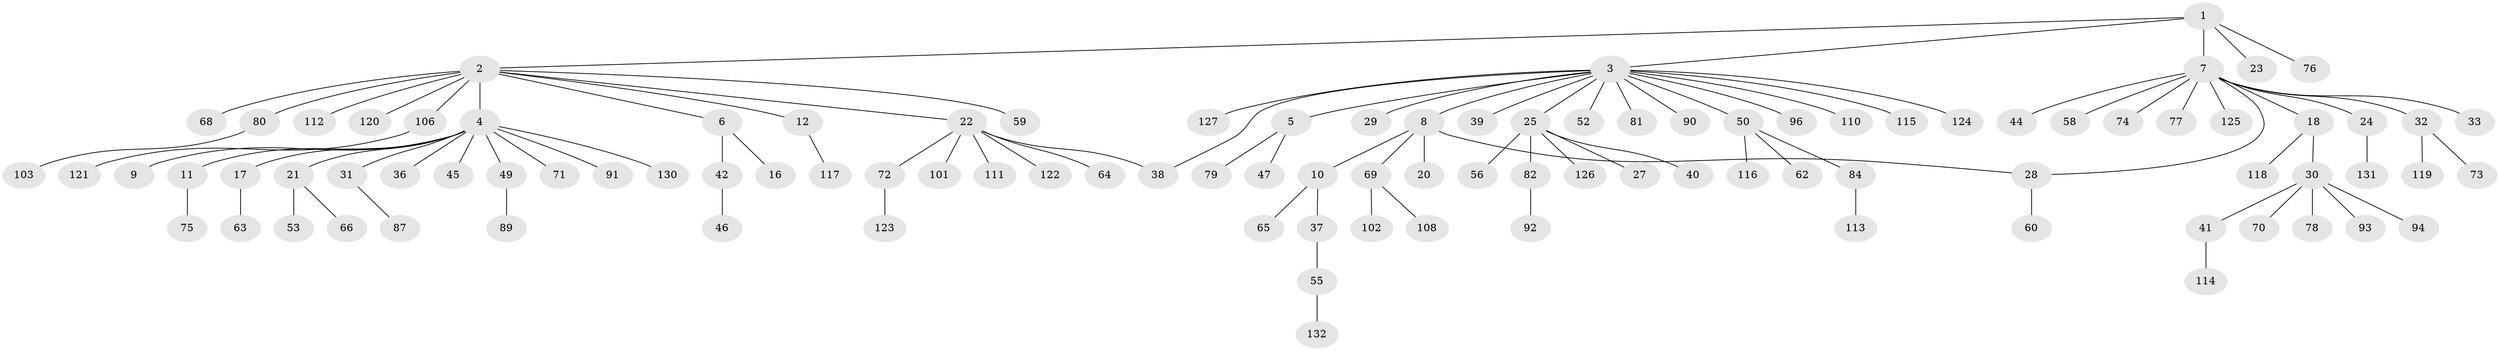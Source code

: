 // original degree distribution, {6: 0.03759398496240601, 12: 0.015037593984962405, 16: 0.007518796992481203, 3: 0.07518796992481203, 4: 0.03007518796992481, 7: 0.015037593984962405, 1: 0.6240601503759399, 2: 0.18796992481203006, 5: 0.007518796992481203}
// Generated by graph-tools (version 1.1) at 2025/41/03/06/25 10:41:49]
// undirected, 103 vertices, 104 edges
graph export_dot {
graph [start="1"]
  node [color=gray90,style=filled];
  1 [super="+14"];
  2 [super="+13"];
  3 [super="+34"];
  4 [super="+95"];
  5;
  6 [super="+97"];
  7 [super="+15"];
  8 [super="+129"];
  9;
  10 [super="+19"];
  11 [super="+48"];
  12 [super="+85"];
  16;
  17 [super="+26"];
  18;
  20;
  21 [super="+35"];
  22 [super="+61"];
  23;
  24 [super="+57"];
  25;
  27 [super="+109"];
  28 [super="+67"];
  29;
  30 [super="+51"];
  31;
  32 [super="+54"];
  33 [super="+43"];
  36;
  37;
  38 [super="+107"];
  39;
  40;
  41 [super="+88"];
  42;
  44;
  45;
  46;
  47;
  49 [super="+99"];
  50 [super="+104"];
  52;
  53;
  55 [super="+100"];
  56;
  58;
  59;
  60 [super="+83"];
  62;
  63;
  64 [super="+98"];
  65;
  66;
  68;
  69 [super="+133"];
  70;
  71;
  72;
  73;
  74;
  75 [super="+86"];
  76;
  77;
  78;
  79;
  80;
  81;
  82 [super="+128"];
  84;
  87;
  89;
  90;
  91;
  92 [super="+105"];
  93;
  94;
  96;
  101;
  102;
  103;
  106;
  108;
  110;
  111;
  112;
  113;
  114;
  115;
  116;
  117;
  118;
  119;
  120;
  121;
  122;
  123;
  124;
  125;
  126;
  127;
  130;
  131;
  132;
  1 -- 2;
  1 -- 3;
  1 -- 7;
  1 -- 23;
  1 -- 76;
  2 -- 4;
  2 -- 6;
  2 -- 12;
  2 -- 22;
  2 -- 59;
  2 -- 68;
  2 -- 80;
  2 -- 106;
  2 -- 112;
  2 -- 120;
  3 -- 5;
  3 -- 8;
  3 -- 25;
  3 -- 29;
  3 -- 38;
  3 -- 39;
  3 -- 50;
  3 -- 52;
  3 -- 81;
  3 -- 90;
  3 -- 96;
  3 -- 110;
  3 -- 115;
  3 -- 127;
  3 -- 124;
  4 -- 9;
  4 -- 11;
  4 -- 17;
  4 -- 21;
  4 -- 31;
  4 -- 36;
  4 -- 45;
  4 -- 49;
  4 -- 71;
  4 -- 91;
  4 -- 130;
  5 -- 47;
  5 -- 79;
  6 -- 16;
  6 -- 42;
  7 -- 24;
  7 -- 33;
  7 -- 44;
  7 -- 58;
  7 -- 125;
  7 -- 32;
  7 -- 18;
  7 -- 74;
  7 -- 28;
  7 -- 77;
  8 -- 10;
  8 -- 20;
  8 -- 69;
  8 -- 28;
  10 -- 37;
  10 -- 65;
  11 -- 75;
  12 -- 117;
  17 -- 63;
  18 -- 30;
  18 -- 118;
  21 -- 53;
  21 -- 66;
  22 -- 111;
  22 -- 64;
  22 -- 101;
  22 -- 72;
  22 -- 122;
  22 -- 38;
  24 -- 131;
  25 -- 27;
  25 -- 40;
  25 -- 56;
  25 -- 82;
  25 -- 126;
  28 -- 60;
  30 -- 41;
  30 -- 70;
  30 -- 78;
  30 -- 93;
  30 -- 94;
  31 -- 87;
  32 -- 119;
  32 -- 73;
  37 -- 55;
  41 -- 114;
  42 -- 46;
  49 -- 89;
  50 -- 62;
  50 -- 84;
  50 -- 116;
  55 -- 132;
  69 -- 102;
  69 -- 108;
  72 -- 123;
  80 -- 103;
  82 -- 92;
  84 -- 113;
  106 -- 121;
}
